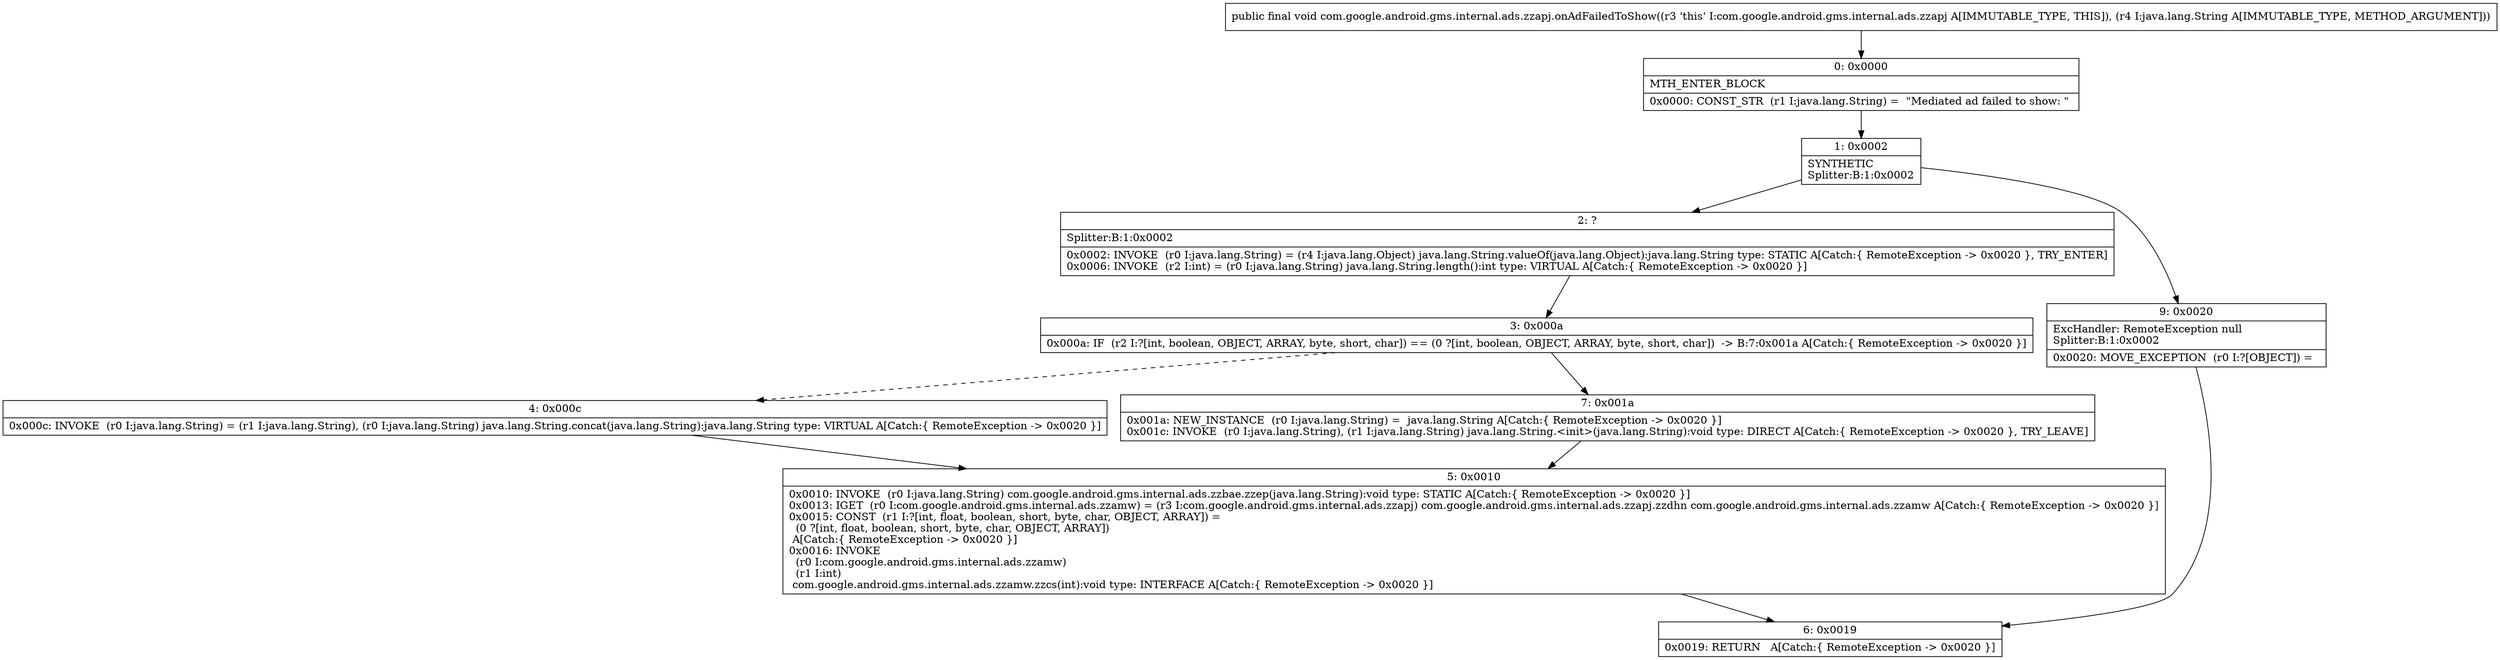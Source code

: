 digraph "CFG forcom.google.android.gms.internal.ads.zzapj.onAdFailedToShow(Ljava\/lang\/String;)V" {
Node_0 [shape=record,label="{0\:\ 0x0000|MTH_ENTER_BLOCK\l|0x0000: CONST_STR  (r1 I:java.lang.String) =  \"Mediated ad failed to show: \" \l}"];
Node_1 [shape=record,label="{1\:\ 0x0002|SYNTHETIC\lSplitter:B:1:0x0002\l}"];
Node_2 [shape=record,label="{2\:\ ?|Splitter:B:1:0x0002\l|0x0002: INVOKE  (r0 I:java.lang.String) = (r4 I:java.lang.Object) java.lang.String.valueOf(java.lang.Object):java.lang.String type: STATIC A[Catch:\{ RemoteException \-\> 0x0020 \}, TRY_ENTER]\l0x0006: INVOKE  (r2 I:int) = (r0 I:java.lang.String) java.lang.String.length():int type: VIRTUAL A[Catch:\{ RemoteException \-\> 0x0020 \}]\l}"];
Node_3 [shape=record,label="{3\:\ 0x000a|0x000a: IF  (r2 I:?[int, boolean, OBJECT, ARRAY, byte, short, char]) == (0 ?[int, boolean, OBJECT, ARRAY, byte, short, char])  \-\> B:7:0x001a A[Catch:\{ RemoteException \-\> 0x0020 \}]\l}"];
Node_4 [shape=record,label="{4\:\ 0x000c|0x000c: INVOKE  (r0 I:java.lang.String) = (r1 I:java.lang.String), (r0 I:java.lang.String) java.lang.String.concat(java.lang.String):java.lang.String type: VIRTUAL A[Catch:\{ RemoteException \-\> 0x0020 \}]\l}"];
Node_5 [shape=record,label="{5\:\ 0x0010|0x0010: INVOKE  (r0 I:java.lang.String) com.google.android.gms.internal.ads.zzbae.zzep(java.lang.String):void type: STATIC A[Catch:\{ RemoteException \-\> 0x0020 \}]\l0x0013: IGET  (r0 I:com.google.android.gms.internal.ads.zzamw) = (r3 I:com.google.android.gms.internal.ads.zzapj) com.google.android.gms.internal.ads.zzapj.zzdhn com.google.android.gms.internal.ads.zzamw A[Catch:\{ RemoteException \-\> 0x0020 \}]\l0x0015: CONST  (r1 I:?[int, float, boolean, short, byte, char, OBJECT, ARRAY]) = \l  (0 ?[int, float, boolean, short, byte, char, OBJECT, ARRAY])\l A[Catch:\{ RemoteException \-\> 0x0020 \}]\l0x0016: INVOKE  \l  (r0 I:com.google.android.gms.internal.ads.zzamw)\l  (r1 I:int)\l com.google.android.gms.internal.ads.zzamw.zzcs(int):void type: INTERFACE A[Catch:\{ RemoteException \-\> 0x0020 \}]\l}"];
Node_6 [shape=record,label="{6\:\ 0x0019|0x0019: RETURN   A[Catch:\{ RemoteException \-\> 0x0020 \}]\l}"];
Node_7 [shape=record,label="{7\:\ 0x001a|0x001a: NEW_INSTANCE  (r0 I:java.lang.String) =  java.lang.String A[Catch:\{ RemoteException \-\> 0x0020 \}]\l0x001c: INVOKE  (r0 I:java.lang.String), (r1 I:java.lang.String) java.lang.String.\<init\>(java.lang.String):void type: DIRECT A[Catch:\{ RemoteException \-\> 0x0020 \}, TRY_LEAVE]\l}"];
Node_9 [shape=record,label="{9\:\ 0x0020|ExcHandler: RemoteException null\lSplitter:B:1:0x0002\l|0x0020: MOVE_EXCEPTION  (r0 I:?[OBJECT]) =  \l}"];
MethodNode[shape=record,label="{public final void com.google.android.gms.internal.ads.zzapj.onAdFailedToShow((r3 'this' I:com.google.android.gms.internal.ads.zzapj A[IMMUTABLE_TYPE, THIS]), (r4 I:java.lang.String A[IMMUTABLE_TYPE, METHOD_ARGUMENT])) }"];
MethodNode -> Node_0;
Node_0 -> Node_1;
Node_1 -> Node_2;
Node_1 -> Node_9;
Node_2 -> Node_3;
Node_3 -> Node_4[style=dashed];
Node_3 -> Node_7;
Node_4 -> Node_5;
Node_5 -> Node_6;
Node_7 -> Node_5;
Node_9 -> Node_6;
}

